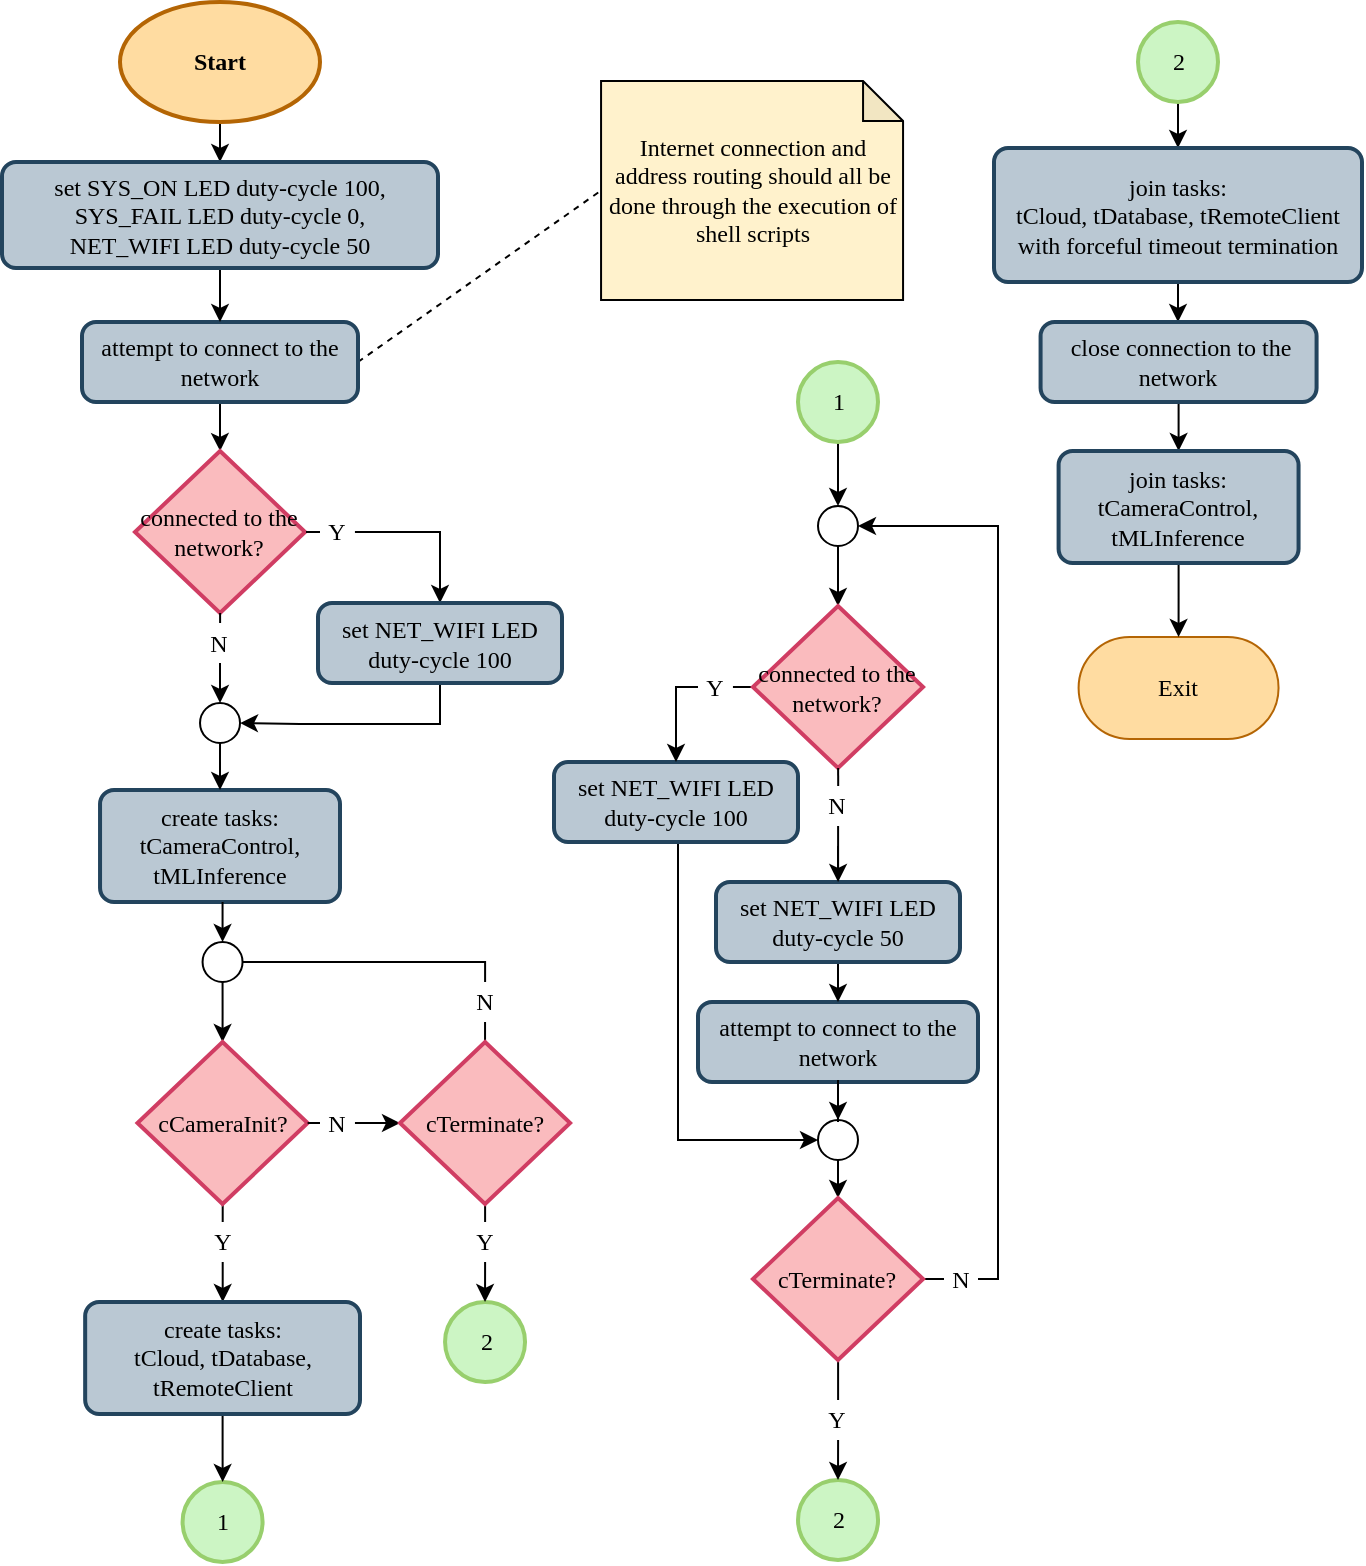 <mxfile version="13.9.9" type="device"><diagram id="vXdH0S8YqX3_sipvJm4k" name="Page-1"><mxGraphModel dx="1086" dy="846" grid="1" gridSize="10" guides="1" tooltips="1" connect="1" arrows="1" fold="1" page="1" pageScale="1" pageWidth="1169" pageHeight="827" math="0" shadow="0"><root><mxCell id="0"/><mxCell id="1" parent="0"/><mxCell id="6T8JaK8icOmBar1t9oXI-2" style="edgeStyle=orthogonalEdgeStyle;rounded=0;orthogonalLoop=1;jettySize=auto;html=1;entryX=0.5;entryY=0;entryDx=0;entryDy=0;" parent="1" source="vJJRkY_E1fFLDRJeFHy0-15" target="6T8JaK8icOmBar1t9oXI-1" edge="1"><mxGeometry relative="1" as="geometry"/></mxCell><mxCell id="vJJRkY_E1fFLDRJeFHy0-15" value="Start" style="strokeWidth=2;html=1;shape=mxgraph.flowchart.start_1;whiteSpace=wrap;fontStyle=1;strokeColor=#b46504;fillColor=#FFDCA1;fontFamily=Consolas;" parent="1" vertex="1"><mxGeometry x="239" y="40" width="100" height="60" as="geometry"/></mxCell><mxCell id="M6Oyz1WwAk7pMpUy7vTh-5" value="1" style="verticalLabelPosition=middle;verticalAlign=middle;html=1;shape=mxgraph.flowchart.on-page_reference;strokeWidth=2;align=center;labelPosition=center;fillColor=#CCF5C4;strokeColor=#98CF6D;fontFamily=Consolas;" parent="1" vertex="1"><mxGeometry x="270.29" y="780" width="40" height="40" as="geometry"/></mxCell><mxCell id="z0YjxoUWGmJ99VM7Yggi-2" style="rounded=0;orthogonalLoop=1;jettySize=auto;html=1;startArrow=none;startFill=0;endArrow=none;endFill=0;dashed=1;exitX=1;exitY=0.5;exitDx=0;exitDy=0;entryX=0;entryY=0.5;entryDx=0;entryDy=0;entryPerimeter=0;" parent="1" source="4bij6Ux4EZF6uHhrGztR-1" target="z0YjxoUWGmJ99VM7Yggi-1" edge="1"><mxGeometry relative="1" as="geometry"><mxPoint x="512.51" y="220" as="targetPoint"/></mxGeometry></mxCell><mxCell id="z0YjxoUWGmJ99VM7Yggi-5" style="edgeStyle=orthogonalEdgeStyle;rounded=0;orthogonalLoop=1;jettySize=auto;html=1;startArrow=none;startFill=0;endArrow=classic;endFill=1;" parent="1" source="4bij6Ux4EZF6uHhrGztR-1" target="z0YjxoUWGmJ99VM7Yggi-4" edge="1"><mxGeometry relative="1" as="geometry"/></mxCell><mxCell id="4bij6Ux4EZF6uHhrGztR-1" value="attempt to connect to the network" style="rounded=1;whiteSpace=wrap;html=1;absoluteArcSize=1;arcSize=14;strokeWidth=2;fillColor=#bac8d3;strokeColor=#23445d;fontFamily=Consolas;" parent="1" vertex="1"><mxGeometry x="220" y="200" width="138" height="40" as="geometry"/></mxCell><mxCell id="z0YjxoUWGmJ99VM7Yggi-1" value="Internet connection and address routing should all be done through the execution of shell scripts" style="shape=note;html=1;backgroundOutline=1;darkOpacity=0.05;size=20;fillColor=#fff2cc;strokeColor=#000000;whiteSpace=wrap;fontFamily=Consolas;spacing=2;" parent="1" vertex="1"><mxGeometry x="479.53" y="79.5" width="151" height="109.5" as="geometry"/></mxCell><mxCell id="z0YjxoUWGmJ99VM7Yggi-19" style="edgeStyle=orthogonalEdgeStyle;rounded=0;orthogonalLoop=1;jettySize=auto;html=1;startArrow=none;startFill=0;endArrow=classic;endFill=1;entryX=0.5;entryY=0;entryDx=0;entryDy=0;entryPerimeter=0;" parent="1" source="z0YjxoUWGmJ99VM7Yggi-20" target="z0YjxoUWGmJ99VM7Yggi-18" edge="1"><mxGeometry relative="1" as="geometry"><Array as="points"><mxPoint x="290" y="545"/><mxPoint x="290" y="545"/></Array></mxGeometry></mxCell><mxCell id="z0YjxoUWGmJ99VM7Yggi-3" value="create tasks:&lt;br&gt;tCameraControl,&lt;br&gt;tMLInference" style="rounded=1;whiteSpace=wrap;html=1;absoluteArcSize=1;arcSize=14;strokeWidth=2;fillColor=#bac8d3;strokeColor=#23445d;fontFamily=Consolas;" parent="1" vertex="1"><mxGeometry x="229.02" y="434" width="119.98" height="56" as="geometry"/></mxCell><mxCell id="z0YjxoUWGmJ99VM7Yggi-7" style="edgeStyle=orthogonalEdgeStyle;rounded=0;orthogonalLoop=1;jettySize=auto;html=1;startArrow=none;startFill=0;endArrow=classic;endFill=1;" parent="1" source="z0YjxoUWGmJ99VM7Yggi-14" target="z0YjxoUWGmJ99VM7Yggi-6" edge="1"><mxGeometry relative="1" as="geometry"><Array as="points"><mxPoint x="399" y="305"/></Array></mxGeometry></mxCell><mxCell id="z0YjxoUWGmJ99VM7Yggi-12" style="edgeStyle=orthogonalEdgeStyle;rounded=0;orthogonalLoop=1;jettySize=auto;html=1;startArrow=none;startFill=0;endArrow=classic;endFill=1;" parent="1" source="z0YjxoUWGmJ99VM7Yggi-13" target="z0YjxoUWGmJ99VM7Yggi-9" edge="1"><mxGeometry relative="1" as="geometry"><Array as="points"><mxPoint x="289" y="370"/><mxPoint x="289" y="370"/></Array></mxGeometry></mxCell><mxCell id="z0YjxoUWGmJ99VM7Yggi-4" value="connected to the network?" style="strokeWidth=2;html=1;shape=mxgraph.flowchart.decision;whiteSpace=wrap;fillColor=#FABBBE;strokeColor=#D03D63;fontFamily=Consolas;" parent="1" vertex="1"><mxGeometry x="246.49" y="264.5" width="85.05" height="81" as="geometry"/></mxCell><mxCell id="z0YjxoUWGmJ99VM7Yggi-8" style="edgeStyle=orthogonalEdgeStyle;rounded=0;orthogonalLoop=1;jettySize=auto;html=1;startArrow=none;startFill=0;endArrow=classic;endFill=1;entryX=1;entryY=0.5;entryDx=0;entryDy=0;" parent="1" source="z0YjxoUWGmJ99VM7Yggi-6" target="z0YjxoUWGmJ99VM7Yggi-9" edge="1"><mxGeometry relative="1" as="geometry"><mxPoint x="399" y="380" as="targetPoint"/><Array as="points"><mxPoint x="399" y="401"/><mxPoint x="329" y="401"/></Array></mxGeometry></mxCell><mxCell id="z0YjxoUWGmJ99VM7Yggi-6" value="set NET_WIFI LED duty-cycle 100" style="rounded=1;whiteSpace=wrap;html=1;absoluteArcSize=1;arcSize=14;strokeWidth=2;fillColor=#bac8d3;strokeColor=#23445d;fontFamily=Consolas;" parent="1" vertex="1"><mxGeometry x="338" y="340.5" width="122" height="40" as="geometry"/></mxCell><mxCell id="z0YjxoUWGmJ99VM7Yggi-17" style="edgeStyle=orthogonalEdgeStyle;rounded=0;orthogonalLoop=1;jettySize=auto;html=1;startArrow=none;startFill=0;endArrow=classic;endFill=1;exitX=0.5;exitY=1;exitDx=0;exitDy=0;" parent="1" source="z0YjxoUWGmJ99VM7Yggi-9" target="z0YjxoUWGmJ99VM7Yggi-3" edge="1"><mxGeometry relative="1" as="geometry"><Array as="points"><mxPoint x="289" y="420"/><mxPoint x="289" y="420"/></Array></mxGeometry></mxCell><mxCell id="z0YjxoUWGmJ99VM7Yggi-9" value="" style="ellipse;whiteSpace=wrap;html=1;aspect=fixed;fontFamily=Consolas;" parent="1" vertex="1"><mxGeometry x="279.01" y="390.5" width="20" height="20" as="geometry"/></mxCell><mxCell id="z0YjxoUWGmJ99VM7Yggi-14" value="Y" style="text;html=1;strokeColor=none;fillColor=none;align=center;verticalAlign=middle;whiteSpace=wrap;rounded=0;fontFamily=Consolas;" parent="1" vertex="1"><mxGeometry x="339" y="295" width="17.47" height="20" as="geometry"/></mxCell><mxCell id="z0YjxoUWGmJ99VM7Yggi-15" style="edgeStyle=orthogonalEdgeStyle;rounded=0;orthogonalLoop=1;jettySize=auto;html=1;startArrow=none;startFill=0;endArrow=none;endFill=0;" parent="1" target="z0YjxoUWGmJ99VM7Yggi-14" edge="1"><mxGeometry relative="1" as="geometry"><mxPoint x="332" y="305" as="sourcePoint"/><mxPoint x="374" y="305" as="targetPoint"/><Array as="points"><mxPoint x="332" y="305"/><mxPoint x="332" y="305"/></Array></mxGeometry></mxCell><mxCell id="z0YjxoUWGmJ99VM7Yggi-13" value="N" style="text;html=1;strokeColor=none;fillColor=none;align=center;verticalAlign=middle;whiteSpace=wrap;rounded=0;fontFamily=Consolas;" parent="1" vertex="1"><mxGeometry x="280.28" y="350.5" width="17.47" height="20" as="geometry"/></mxCell><mxCell id="z0YjxoUWGmJ99VM7Yggi-16" style="edgeStyle=orthogonalEdgeStyle;rounded=0;orthogonalLoop=1;jettySize=auto;html=1;startArrow=none;startFill=0;endArrow=none;endFill=0;" parent="1" source="z0YjxoUWGmJ99VM7Yggi-4" target="z0YjxoUWGmJ99VM7Yggi-13" edge="1"><mxGeometry relative="1" as="geometry"><mxPoint x="289.056" y="345.5" as="sourcePoint"/><mxPoint x="289" y="380.5" as="targetPoint"/><Array as="points"><mxPoint x="289" y="346"/><mxPoint x="289" y="346"/></Array></mxGeometry></mxCell><mxCell id="z0YjxoUWGmJ99VM7Yggi-22" style="edgeStyle=orthogonalEdgeStyle;rounded=0;orthogonalLoop=1;jettySize=auto;html=1;entryX=0;entryY=0.5;entryDx=0;entryDy=0;startArrow=none;startFill=0;endArrow=classic;endFill=1;entryPerimeter=0;" parent="1" source="z0YjxoUWGmJ99VM7Yggi-23" target="z0YjxoUWGmJ99VM7Yggi-34" edge="1"><mxGeometry relative="1" as="geometry"><Array as="points"><mxPoint x="363" y="600"/><mxPoint x="388" y="601"/></Array></mxGeometry></mxCell><mxCell id="z0YjxoUWGmJ99VM7Yggi-26" style="edgeStyle=orthogonalEdgeStyle;rounded=0;orthogonalLoop=1;jettySize=auto;html=1;entryX=0.5;entryY=0;entryDx=0;entryDy=0;startArrow=none;startFill=0;endArrow=none;endFill=0;" parent="1" source="z0YjxoUWGmJ99VM7Yggi-18" target="z0YjxoUWGmJ99VM7Yggi-25" edge="1"><mxGeometry relative="1" as="geometry"><Array as="points"><mxPoint x="290" y="650"/><mxPoint x="290" y="650"/></Array></mxGeometry></mxCell><mxCell id="z0YjxoUWGmJ99VM7Yggi-18" value="cCameraInit?" style="strokeWidth=2;html=1;shape=mxgraph.flowchart.decision;whiteSpace=wrap;fillColor=#FABBBE;strokeColor=#D03D63;fontFamily=Consolas;" parent="1" vertex="1"><mxGeometry x="247.75" y="560" width="85.05" height="81" as="geometry"/></mxCell><mxCell id="z0YjxoUWGmJ99VM7Yggi-20" value="" style="ellipse;whiteSpace=wrap;html=1;aspect=fixed;fontFamily=Consolas;" parent="1" vertex="1"><mxGeometry x="280.28" y="510" width="20" height="20" as="geometry"/></mxCell><mxCell id="z0YjxoUWGmJ99VM7Yggi-21" style="edgeStyle=orthogonalEdgeStyle;rounded=0;orthogonalLoop=1;jettySize=auto;html=1;startArrow=none;startFill=0;endArrow=classic;endFill=1;entryX=0.5;entryY=0;entryDx=0;entryDy=0;" parent="1" source="z0YjxoUWGmJ99VM7Yggi-3" target="z0YjxoUWGmJ99VM7Yggi-20" edge="1"><mxGeometry relative="1" as="geometry"><mxPoint x="289.029" y="474" as="sourcePoint"/><mxPoint x="290" y="480" as="targetPoint"/><Array as="points"><mxPoint x="290" y="490"/></Array></mxGeometry></mxCell><mxCell id="z0YjxoUWGmJ99VM7Yggi-23" value="N" style="text;html=1;strokeColor=none;fillColor=none;align=center;verticalAlign=middle;whiteSpace=wrap;rounded=0;fontFamily=Consolas;" parent="1" vertex="1"><mxGeometry x="339.01" y="590.5" width="17.47" height="20" as="geometry"/></mxCell><mxCell id="z0YjxoUWGmJ99VM7Yggi-24" style="edgeStyle=orthogonalEdgeStyle;rounded=0;orthogonalLoop=1;jettySize=auto;html=1;entryX=0;entryY=0.5;entryDx=0;entryDy=0;startArrow=none;startFill=0;endArrow=none;endFill=0;" parent="1" source="z0YjxoUWGmJ99VM7Yggi-18" target="z0YjxoUWGmJ99VM7Yggi-23" edge="1"><mxGeometry relative="1" as="geometry"><mxPoint x="332.8" y="600.524" as="sourcePoint"/><mxPoint x="300.28" y="530" as="targetPoint"/><Array as="points"><mxPoint x="339" y="601"/><mxPoint x="339" y="601"/></Array></mxGeometry></mxCell><mxCell id="z0YjxoUWGmJ99VM7Yggi-28" style="edgeStyle=orthogonalEdgeStyle;rounded=0;orthogonalLoop=1;jettySize=auto;html=1;startArrow=none;startFill=0;endArrow=classic;endFill=1;" parent="1" source="z0YjxoUWGmJ99VM7Yggi-25" target="z0YjxoUWGmJ99VM7Yggi-27" edge="1"><mxGeometry relative="1" as="geometry"/></mxCell><mxCell id="z0YjxoUWGmJ99VM7Yggi-25" value="Y" style="text;html=1;strokeColor=none;fillColor=none;align=center;verticalAlign=middle;whiteSpace=wrap;rounded=0;fontFamily=Consolas;" parent="1" vertex="1"><mxGeometry x="281.55" y="650" width="17.47" height="20" as="geometry"/></mxCell><mxCell id="z0YjxoUWGmJ99VM7Yggi-31" style="edgeStyle=orthogonalEdgeStyle;rounded=0;orthogonalLoop=1;jettySize=auto;html=1;startArrow=none;startFill=0;endArrow=classic;endFill=1;" parent="1" source="z0YjxoUWGmJ99VM7Yggi-27" edge="1"><mxGeometry relative="1" as="geometry"><mxPoint x="290.333" y="780" as="targetPoint"/></mxGeometry></mxCell><mxCell id="z0YjxoUWGmJ99VM7Yggi-27" value="create tasks:&lt;br&gt;tCloud, tDatabase, tRemoteClient" style="rounded=1;whiteSpace=wrap;html=1;absoluteArcSize=1;arcSize=14;strokeWidth=2;fillColor=#bac8d3;strokeColor=#23445d;fontFamily=Consolas;" parent="1" vertex="1"><mxGeometry x="221.58" y="690" width="137.42" height="56" as="geometry"/></mxCell><mxCell id="z0YjxoUWGmJ99VM7Yggi-62" style="edgeStyle=orthogonalEdgeStyle;rounded=0;orthogonalLoop=1;jettySize=auto;html=1;startArrow=none;startFill=0;endArrow=classic;endFill=1;" parent="1" source="z0YjxoUWGmJ99VM7Yggi-33" target="z0YjxoUWGmJ99VM7Yggi-66" edge="1"><mxGeometry relative="1" as="geometry"><mxPoint x="597.995" y="291" as="targetPoint"/></mxGeometry></mxCell><mxCell id="z0YjxoUWGmJ99VM7Yggi-33" value="1" style="verticalLabelPosition=middle;verticalAlign=middle;html=1;shape=mxgraph.flowchart.on-page_reference;strokeWidth=2;align=center;labelPosition=center;fillColor=#CCF5C4;strokeColor=#98CF6D;fontFamily=Consolas;" parent="1" vertex="1"><mxGeometry x="578" y="220" width="40" height="40" as="geometry"/></mxCell><mxCell id="z0YjxoUWGmJ99VM7Yggi-36" style="edgeStyle=orthogonalEdgeStyle;rounded=0;orthogonalLoop=1;jettySize=auto;html=1;entryX=0.5;entryY=1;entryDx=0;entryDy=0;startArrow=none;startFill=0;endArrow=none;endFill=0;" parent="1" source="z0YjxoUWGmJ99VM7Yggi-34" edge="1"><mxGeometry relative="1" as="geometry"><mxPoint x="421.525" y="550" as="targetPoint"/><Array as="points"><mxPoint x="422" y="560"/><mxPoint x="422" y="560"/></Array></mxGeometry></mxCell><mxCell id="z0YjxoUWGmJ99VM7Yggi-42" style="edgeStyle=orthogonalEdgeStyle;rounded=0;orthogonalLoop=1;jettySize=auto;html=1;entryX=0.5;entryY=0;entryDx=0;entryDy=0;startArrow=none;startFill=0;endArrow=none;endFill=0;" parent="1" source="z0YjxoUWGmJ99VM7Yggi-34" target="z0YjxoUWGmJ99VM7Yggi-41" edge="1"><mxGeometry relative="1" as="geometry"><Array as="points"><mxPoint x="422" y="650"/><mxPoint x="422" y="650"/></Array></mxGeometry></mxCell><mxCell id="z0YjxoUWGmJ99VM7Yggi-34" value="cTerminate?" style="strokeWidth=2;html=1;shape=mxgraph.flowchart.decision;whiteSpace=wrap;fillColor=#FABBBE;strokeColor=#D03D63;fontFamily=Consolas;" parent="1" vertex="1"><mxGeometry x="379" y="560" width="85.05" height="81" as="geometry"/></mxCell><mxCell id="z0YjxoUWGmJ99VM7Yggi-37" style="edgeStyle=orthogonalEdgeStyle;rounded=0;orthogonalLoop=1;jettySize=auto;html=1;entryX=1;entryY=0.5;entryDx=0;entryDy=0;startArrow=none;startFill=0;endArrow=none;endFill=0;" parent="1" source="z0YjxoUWGmJ99VM7Yggi-35" target="z0YjxoUWGmJ99VM7Yggi-20" edge="1"><mxGeometry relative="1" as="geometry"><Array as="points"><mxPoint x="389" y="520"/><mxPoint x="389" y="520"/></Array></mxGeometry></mxCell><mxCell id="z0YjxoUWGmJ99VM7Yggi-35" value="N" style="text;html=1;strokeColor=none;fillColor=none;align=center;verticalAlign=middle;whiteSpace=wrap;rounded=0;fontFamily=Consolas;" parent="1" vertex="1"><mxGeometry x="412.79" y="530" width="17.47" height="20" as="geometry"/></mxCell><mxCell id="z0YjxoUWGmJ99VM7Yggi-38" value="2" style="verticalLabelPosition=middle;verticalAlign=middle;html=1;shape=mxgraph.flowchart.on-page_reference;strokeWidth=2;align=center;labelPosition=center;fillColor=#CCF5C4;strokeColor=#98CF6D;fontFamily=Consolas;" parent="1" vertex="1"><mxGeometry x="401.52" y="690" width="40" height="40" as="geometry"/></mxCell><mxCell id="z0YjxoUWGmJ99VM7Yggi-43" style="edgeStyle=orthogonalEdgeStyle;rounded=0;orthogonalLoop=1;jettySize=auto;html=1;entryX=0.5;entryY=0;entryDx=0;entryDy=0;entryPerimeter=0;startArrow=none;startFill=0;endArrow=classic;endFill=1;" parent="1" source="z0YjxoUWGmJ99VM7Yggi-41" target="z0YjxoUWGmJ99VM7Yggi-38" edge="1"><mxGeometry relative="1" as="geometry"><Array as="points"><mxPoint x="422" y="671"/><mxPoint x="422" y="671"/></Array></mxGeometry></mxCell><mxCell id="z0YjxoUWGmJ99VM7Yggi-41" value="Y" style="text;html=1;strokeColor=none;fillColor=none;align=center;verticalAlign=middle;whiteSpace=wrap;rounded=0;fontFamily=Consolas;" parent="1" vertex="1"><mxGeometry x="412.79" y="650" width="17.47" height="20" as="geometry"/></mxCell><mxCell id="z0YjxoUWGmJ99VM7Yggi-44" value="Exit" style="rounded=1;whiteSpace=wrap;html=1;arcSize=50;fillColor=#FFDCA1;strokeColor=#B46504;fontFamily=Consolas;" parent="1" vertex="1"><mxGeometry x="718.3" y="357.5" width="99.98" height="51" as="geometry"/></mxCell><mxCell id="z0YjxoUWGmJ99VM7Yggi-107" style="edgeStyle=orthogonalEdgeStyle;rounded=0;orthogonalLoop=1;jettySize=auto;html=1;startArrow=none;startFill=0;endArrow=classic;endFill=1;" parent="1" source="z0YjxoUWGmJ99VM7Yggi-46" target="z0YjxoUWGmJ99VM7Yggi-106" edge="1"><mxGeometry relative="1" as="geometry"/></mxCell><mxCell id="z0YjxoUWGmJ99VM7Yggi-46" value="2" style="verticalLabelPosition=middle;verticalAlign=middle;html=1;shape=mxgraph.flowchart.on-page_reference;strokeWidth=2;align=center;labelPosition=center;fillColor=#CCF5C4;strokeColor=#98CF6D;fontFamily=Consolas;" parent="1" vertex="1"><mxGeometry x="748" y="50" width="40" height="40" as="geometry"/></mxCell><mxCell id="z0YjxoUWGmJ99VM7Yggi-63" style="edgeStyle=orthogonalEdgeStyle;rounded=0;orthogonalLoop=1;jettySize=auto;html=1;startArrow=none;startFill=0;endArrow=classic;endFill=1;entryX=0.5;entryY=0;entryDx=0;entryDy=0;entryPerimeter=0;exitX=0.5;exitY=1;exitDx=0;exitDy=0;" parent="1" source="z0YjxoUWGmJ99VM7Yggi-66" target="z0YjxoUWGmJ99VM7Yggi-65" edge="1"><mxGeometry relative="1" as="geometry"><Array as="points"><mxPoint x="598" y="321"/><mxPoint x="598" y="321"/></Array></mxGeometry></mxCell><mxCell id="z0YjxoUWGmJ99VM7Yggi-100" style="edgeStyle=orthogonalEdgeStyle;rounded=0;orthogonalLoop=1;jettySize=auto;html=1;entryX=1;entryY=0.5;entryDx=0;entryDy=0;startArrow=none;startFill=0;endArrow=none;endFill=0;" parent="1" source="z0YjxoUWGmJ99VM7Yggi-65" target="z0YjxoUWGmJ99VM7Yggi-99" edge="1"><mxGeometry relative="1" as="geometry"><Array as="points"><mxPoint x="555" y="383"/><mxPoint x="555" y="383"/></Array></mxGeometry></mxCell><mxCell id="z0YjxoUWGmJ99VM7Yggi-65" value="connected to the network?" style="strokeWidth=2;html=1;shape=mxgraph.flowchart.decision;whiteSpace=wrap;fillColor=#FABBBE;strokeColor=#D03D63;fontFamily=Consolas;" parent="1" vertex="1"><mxGeometry x="555.48" y="342" width="85.05" height="81" as="geometry"/></mxCell><mxCell id="z0YjxoUWGmJ99VM7Yggi-66" value="" style="ellipse;whiteSpace=wrap;html=1;aspect=fixed;fontFamily=Consolas;" parent="1" vertex="1"><mxGeometry x="588" y="292" width="20" height="20" as="geometry"/></mxCell><mxCell id="z0YjxoUWGmJ99VM7Yggi-98" style="edgeStyle=orthogonalEdgeStyle;rounded=0;orthogonalLoop=1;jettySize=auto;html=1;entryX=0.5;entryY=0;entryDx=0;entryDy=0;entryPerimeter=0;startArrow=none;startFill=0;endArrow=classic;endFill=1;" parent="1" source="6T8JaK8icOmBar1t9oXI-4" target="z0YjxoUWGmJ99VM7Yggi-91" edge="1"><mxGeometry relative="1" as="geometry"/></mxCell><mxCell id="z0YjxoUWGmJ99VM7Yggi-85" value="attempt to connect to the network" style="rounded=1;whiteSpace=wrap;html=1;absoluteArcSize=1;arcSize=14;strokeWidth=2;fillColor=#bac8d3;strokeColor=#23445d;fontFamily=Consolas;" parent="1" vertex="1"><mxGeometry x="528" y="540" width="140" height="40" as="geometry"/></mxCell><mxCell id="z0YjxoUWGmJ99VM7Yggi-86" style="edgeStyle=orthogonalEdgeStyle;rounded=0;orthogonalLoop=1;jettySize=auto;html=1;entryX=0.5;entryY=0;entryDx=0;entryDy=0;startArrow=none;startFill=0;endArrow=none;endFill=0;" parent="1" target="z0YjxoUWGmJ99VM7Yggi-88" edge="1"><mxGeometry relative="1" as="geometry"><mxPoint x="598.063" y="423" as="sourcePoint"/><Array as="points"><mxPoint x="598.48" y="432"/><mxPoint x="598.48" y="432"/></Array></mxGeometry></mxCell><mxCell id="z0YjxoUWGmJ99VM7Yggi-87" style="edgeStyle=orthogonalEdgeStyle;rounded=0;orthogonalLoop=1;jettySize=auto;html=1;startArrow=none;startFill=0;endArrow=classic;endFill=1;" parent="1" source="ZlbAl3T54Vvc5sCv1Zkw-1" target="z0YjxoUWGmJ99VM7Yggi-85" edge="1"><mxGeometry relative="1" as="geometry"><mxPoint x="598" y="472" as="targetPoint"/><Array as="points"><mxPoint x="598" y="462"/><mxPoint x="598" y="462"/></Array></mxGeometry></mxCell><mxCell id="z0YjxoUWGmJ99VM7Yggi-88" value="N" style="text;html=1;strokeColor=none;fillColor=none;align=center;verticalAlign=middle;whiteSpace=wrap;rounded=0;fontFamily=Consolas;" parent="1" vertex="1"><mxGeometry x="589.27" y="432" width="17.47" height="20" as="geometry"/></mxCell><mxCell id="z0YjxoUWGmJ99VM7Yggi-97" style="edgeStyle=orthogonalEdgeStyle;rounded=0;orthogonalLoop=1;jettySize=auto;html=1;entryX=0.5;entryY=0;entryDx=0;entryDy=0;startArrow=none;startFill=0;endArrow=none;endFill=0;" parent="1" source="z0YjxoUWGmJ99VM7Yggi-91" target="z0YjxoUWGmJ99VM7Yggi-96" edge="1"><mxGeometry relative="1" as="geometry"/></mxCell><mxCell id="z0YjxoUWGmJ99VM7Yggi-105" style="edgeStyle=orthogonalEdgeStyle;rounded=0;orthogonalLoop=1;jettySize=auto;html=1;entryX=0;entryY=0.5;entryDx=0;entryDy=0;startArrow=none;startFill=0;endArrow=none;endFill=0;" parent="1" source="z0YjxoUWGmJ99VM7Yggi-91" target="z0YjxoUWGmJ99VM7Yggi-103" edge="1"><mxGeometry relative="1" as="geometry"><Array as="points"><mxPoint x="651" y="679"/><mxPoint x="651" y="679"/></Array></mxGeometry></mxCell><mxCell id="z0YjxoUWGmJ99VM7Yggi-91" value="cTerminate?" style="strokeWidth=2;html=1;shape=mxgraph.flowchart.decision;whiteSpace=wrap;fillColor=#FABBBE;strokeColor=#D03D63;fontFamily=Consolas;" parent="1" vertex="1"><mxGeometry x="555.48" y="638" width="85.05" height="81" as="geometry"/></mxCell><mxCell id="z0YjxoUWGmJ99VM7Yggi-102" style="edgeStyle=orthogonalEdgeStyle;rounded=0;orthogonalLoop=1;jettySize=auto;html=1;entryX=1;entryY=0.5;entryDx=0;entryDy=0;startArrow=none;startFill=0;endArrow=classic;endFill=1;exitX=1;exitY=0.5;exitDx=0;exitDy=0;" parent="1" source="z0YjxoUWGmJ99VM7Yggi-103" target="z0YjxoUWGmJ99VM7Yggi-66" edge="1"><mxGeometry relative="1" as="geometry"><Array as="points"><mxPoint x="678" y="679"/><mxPoint x="678" y="302"/></Array></mxGeometry></mxCell><mxCell id="z0YjxoUWGmJ99VM7Yggi-94" value="2" style="verticalLabelPosition=middle;verticalAlign=middle;html=1;shape=mxgraph.flowchart.on-page_reference;strokeWidth=2;align=center;labelPosition=center;fillColor=#CCF5C4;strokeColor=#98CF6D;fontFamily=Consolas;" parent="1" vertex="1"><mxGeometry x="578.01" y="779" width="40" height="40" as="geometry"/></mxCell><mxCell id="z0YjxoUWGmJ99VM7Yggi-95" style="edgeStyle=orthogonalEdgeStyle;rounded=0;orthogonalLoop=1;jettySize=auto;html=1;entryX=0.5;entryY=0;entryDx=0;entryDy=0;entryPerimeter=0;startArrow=none;startFill=0;endArrow=classic;endFill=1;" parent="1" source="z0YjxoUWGmJ99VM7Yggi-96" target="z0YjxoUWGmJ99VM7Yggi-94" edge="1"><mxGeometry relative="1" as="geometry"><Array as="points"><mxPoint x="598.49" y="760"/><mxPoint x="598.49" y="760"/></Array></mxGeometry></mxCell><mxCell id="z0YjxoUWGmJ99VM7Yggi-96" value="Y" style="text;html=1;strokeColor=none;fillColor=none;align=center;verticalAlign=middle;whiteSpace=wrap;rounded=0;fontFamily=Consolas;" parent="1" vertex="1"><mxGeometry x="589.28" y="739" width="17.47" height="20" as="geometry"/></mxCell><mxCell id="z0YjxoUWGmJ99VM7Yggi-101" style="edgeStyle=orthogonalEdgeStyle;rounded=0;orthogonalLoop=1;jettySize=auto;html=1;entryX=0;entryY=0.5;entryDx=0;entryDy=0;startArrow=none;startFill=0;endArrow=classic;endFill=1;" parent="1" source="ZlbAl3T54Vvc5sCv1Zkw-3" target="6T8JaK8icOmBar1t9oXI-4" edge="1"><mxGeometry relative="1" as="geometry"><Array as="points"><mxPoint x="518" y="609"/></Array></mxGeometry></mxCell><mxCell id="z0YjxoUWGmJ99VM7Yggi-99" value="Y" style="text;html=1;strokeColor=none;fillColor=none;align=center;verticalAlign=middle;whiteSpace=wrap;rounded=0;fontFamily=Consolas;" parent="1" vertex="1"><mxGeometry x="528" y="372.5" width="17.47" height="20" as="geometry"/></mxCell><mxCell id="z0YjxoUWGmJ99VM7Yggi-103" value="N" style="text;html=1;strokeColor=none;fillColor=none;align=center;verticalAlign=middle;whiteSpace=wrap;rounded=0;fontFamily=Consolas;" parent="1" vertex="1"><mxGeometry x="650.53" y="668.5" width="17.47" height="20" as="geometry"/></mxCell><mxCell id="z0YjxoUWGmJ99VM7Yggi-110" style="edgeStyle=orthogonalEdgeStyle;rounded=0;orthogonalLoop=1;jettySize=auto;html=1;startArrow=none;startFill=0;endArrow=classic;endFill=1;" parent="1" source="z0YjxoUWGmJ99VM7Yggi-106" target="z0YjxoUWGmJ99VM7Yggi-109" edge="1"><mxGeometry relative="1" as="geometry"/></mxCell><mxCell id="z0YjxoUWGmJ99VM7Yggi-106" value="join tasks:&lt;br&gt;tCloud, tDatabase, tRemoteClient with forceful timeout termination" style="rounded=1;whiteSpace=wrap;html=1;absoluteArcSize=1;arcSize=14;strokeWidth=2;fillColor=#bac8d3;strokeColor=#23445d;fontFamily=Consolas;" parent="1" vertex="1"><mxGeometry x="676" y="113" width="184" height="67" as="geometry"/></mxCell><mxCell id="z0YjxoUWGmJ99VM7Yggi-112" style="edgeStyle=orthogonalEdgeStyle;rounded=0;orthogonalLoop=1;jettySize=auto;html=1;startArrow=none;startFill=0;endArrow=classic;endFill=1;" parent="1" source="z0YjxoUWGmJ99VM7Yggi-109" target="z0YjxoUWGmJ99VM7Yggi-111" edge="1"><mxGeometry relative="1" as="geometry"/></mxCell><mxCell id="z0YjxoUWGmJ99VM7Yggi-109" value="&amp;nbsp;close connection to the network" style="rounded=1;whiteSpace=wrap;html=1;absoluteArcSize=1;arcSize=14;strokeWidth=2;fillColor=#bac8d3;strokeColor=#23445d;fontFamily=Consolas;" parent="1" vertex="1"><mxGeometry x="699.29" y="200" width="138" height="40" as="geometry"/></mxCell><mxCell id="z0YjxoUWGmJ99VM7Yggi-113" style="edgeStyle=orthogonalEdgeStyle;rounded=0;orthogonalLoop=1;jettySize=auto;html=1;entryX=0.5;entryY=0;entryDx=0;entryDy=0;startArrow=none;startFill=0;endArrow=classic;endFill=1;" parent="1" source="z0YjxoUWGmJ99VM7Yggi-111" target="z0YjxoUWGmJ99VM7Yggi-44" edge="1"><mxGeometry relative="1" as="geometry"/></mxCell><mxCell id="z0YjxoUWGmJ99VM7Yggi-111" value="join tasks:&lt;br&gt;tCameraControl,&lt;br&gt;tMLInference" style="rounded=1;whiteSpace=wrap;html=1;absoluteArcSize=1;arcSize=14;strokeWidth=2;fillColor=#bac8d3;strokeColor=#23445d;fontFamily=Consolas;" parent="1" vertex="1"><mxGeometry x="708.3" y="264.5" width="119.98" height="56" as="geometry"/></mxCell><mxCell id="6T8JaK8icOmBar1t9oXI-3" style="edgeStyle=orthogonalEdgeStyle;rounded=0;orthogonalLoop=1;jettySize=auto;html=1;entryX=0.5;entryY=0;entryDx=0;entryDy=0;" parent="1" source="6T8JaK8icOmBar1t9oXI-1" target="4bij6Ux4EZF6uHhrGztR-1" edge="1"><mxGeometry relative="1" as="geometry"/></mxCell><mxCell id="6T8JaK8icOmBar1t9oXI-1" value="set SYS_ON LED duty-cycle 100,&lt;br&gt;SYS_FAIL LED duty-cycle 0,&lt;br&gt;NET_WIFI LED duty-cycle 50" style="rounded=1;whiteSpace=wrap;html=1;absoluteArcSize=1;arcSize=14;strokeWidth=2;fillColor=#bac8d3;strokeColor=#23445d;fontFamily=Consolas;" parent="1" vertex="1"><mxGeometry x="180" y="120" width="218" height="53" as="geometry"/></mxCell><mxCell id="6T8JaK8icOmBar1t9oXI-4" value="" style="ellipse;whiteSpace=wrap;html=1;aspect=fixed;fontFamily=Consolas;" parent="1" vertex="1"><mxGeometry x="588" y="599" width="20" height="20" as="geometry"/></mxCell><mxCell id="6T8JaK8icOmBar1t9oXI-5" style="edgeStyle=orthogonalEdgeStyle;rounded=0;orthogonalLoop=1;jettySize=auto;html=1;entryX=0.5;entryY=0;entryDx=0;entryDy=0;entryPerimeter=0;startArrow=none;startFill=0;endArrow=classic;endFill=1;" parent="1" source="z0YjxoUWGmJ99VM7Yggi-85" target="6T8JaK8icOmBar1t9oXI-4" edge="1"><mxGeometry relative="1" as="geometry"><mxPoint x="598.005" y="580" as="sourcePoint"/><mxPoint x="598.005" y="638" as="targetPoint"/></mxGeometry></mxCell><mxCell id="ZlbAl3T54Vvc5sCv1Zkw-1" value="set NET_WIFI LED duty-cycle 50" style="rounded=1;whiteSpace=wrap;html=1;absoluteArcSize=1;arcSize=14;strokeWidth=2;fillColor=#bac8d3;strokeColor=#23445d;fontFamily=Consolas;" parent="1" vertex="1"><mxGeometry x="537" y="480" width="122" height="40" as="geometry"/></mxCell><mxCell id="ZlbAl3T54Vvc5sCv1Zkw-2" style="edgeStyle=orthogonalEdgeStyle;rounded=0;orthogonalLoop=1;jettySize=auto;html=1;startArrow=none;startFill=0;endArrow=classic;endFill=1;" parent="1" source="z0YjxoUWGmJ99VM7Yggi-88" target="ZlbAl3T54Vvc5sCv1Zkw-1" edge="1"><mxGeometry relative="1" as="geometry"><mxPoint x="598.083" y="540" as="targetPoint"/><Array as="points"><mxPoint x="598" y="461"/><mxPoint x="598" y="461"/></Array><mxPoint x="598.083" y="452" as="sourcePoint"/></mxGeometry></mxCell><mxCell id="ZlbAl3T54Vvc5sCv1Zkw-3" value="set NET_WIFI LED duty-cycle 100" style="rounded=1;whiteSpace=wrap;html=1;absoluteArcSize=1;arcSize=14;strokeWidth=2;fillColor=#bac8d3;strokeColor=#23445d;fontFamily=Consolas;" parent="1" vertex="1"><mxGeometry x="456.0" y="420" width="122" height="40" as="geometry"/></mxCell><mxCell id="ZlbAl3T54Vvc5sCv1Zkw-4" style="edgeStyle=orthogonalEdgeStyle;rounded=0;orthogonalLoop=1;jettySize=auto;html=1;entryX=0.5;entryY=0;entryDx=0;entryDy=0;startArrow=none;startFill=0;endArrow=classic;endFill=1;" parent="1" source="z0YjxoUWGmJ99VM7Yggi-99" target="ZlbAl3T54Vvc5sCv1Zkw-3" edge="1"><mxGeometry relative="1" as="geometry"><Array as="points"><mxPoint x="517" y="383"/></Array><mxPoint x="528" y="382.5" as="sourcePoint"/><mxPoint x="588" y="609" as="targetPoint"/></mxGeometry></mxCell></root></mxGraphModel></diagram></mxfile>